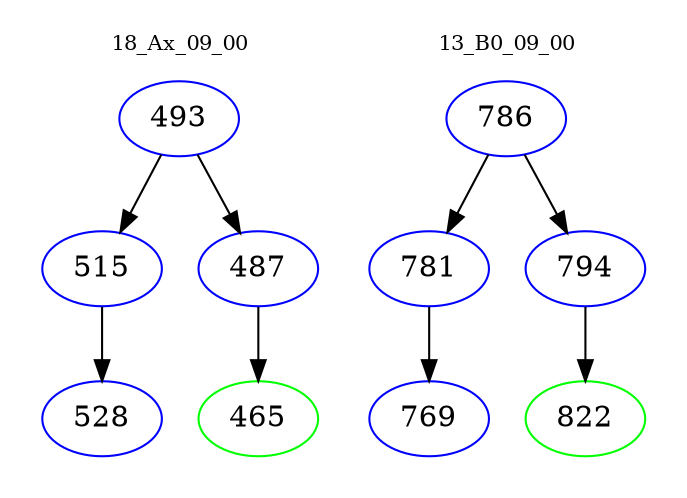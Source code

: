 digraph{
subgraph cluster_0 {
color = white
label = "18_Ax_09_00";
fontsize=10;
T0_493 [label="493", color="blue"]
T0_493 -> T0_515 [color="black"]
T0_515 [label="515", color="blue"]
T0_515 -> T0_528 [color="black"]
T0_528 [label="528", color="blue"]
T0_493 -> T0_487 [color="black"]
T0_487 [label="487", color="blue"]
T0_487 -> T0_465 [color="black"]
T0_465 [label="465", color="green"]
}
subgraph cluster_1 {
color = white
label = "13_B0_09_00";
fontsize=10;
T1_786 [label="786", color="blue"]
T1_786 -> T1_781 [color="black"]
T1_781 [label="781", color="blue"]
T1_781 -> T1_769 [color="black"]
T1_769 [label="769", color="blue"]
T1_786 -> T1_794 [color="black"]
T1_794 [label="794", color="blue"]
T1_794 -> T1_822 [color="black"]
T1_822 [label="822", color="green"]
}
}
